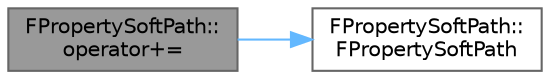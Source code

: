 digraph "FPropertySoftPath::operator+="
{
 // INTERACTIVE_SVG=YES
 // LATEX_PDF_SIZE
  bgcolor="transparent";
  edge [fontname=Helvetica,fontsize=10,labelfontname=Helvetica,labelfontsize=10];
  node [fontname=Helvetica,fontsize=10,shape=box,height=0.2,width=0.4];
  rankdir="LR";
  Node1 [id="Node000001",label="FPropertySoftPath::\loperator+=",height=0.2,width=0.4,color="gray40", fillcolor="grey60", style="filled", fontcolor="black",tooltip=" "];
  Node1 -> Node2 [id="edge1_Node000001_Node000002",color="steelblue1",style="solid",tooltip=" "];
  Node2 [id="Node000002",label="FPropertySoftPath::\lFPropertySoftPath",height=0.2,width=0.4,color="grey40", fillcolor="white", style="filled",URL="$d6/db6/structFPropertySoftPath.html#ab409b998136dcbc2586db1a36d7de415",tooltip=" "];
}
